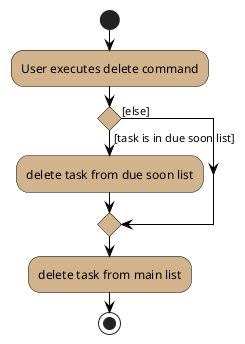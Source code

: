 @startuml
start

skinparam ActivityBackgroundColor #tan
skinparam ActivityBorderColor #black
skinparam activityDiamondBorderColor #black
skinparam activityDiamondBackgroundColor #tan
skinparam arrowColor #black

:User executes delete command;

'Since the beta syntax does not support placing the condition outside the
'diamond we place it as the true branch instead.

if () then ([task is in due soon list])
    :delete task from due soon list;
else ([else])
endif;

:delete task from main list;

stop
@enduml
